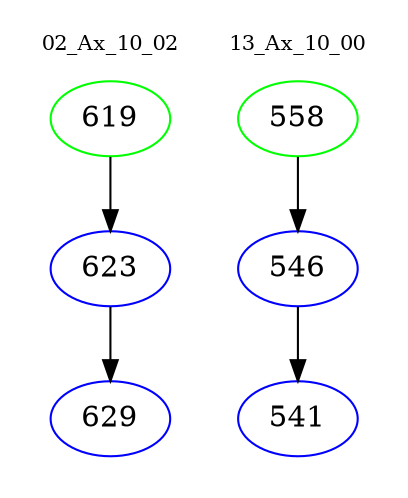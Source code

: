 digraph{
subgraph cluster_0 {
color = white
label = "02_Ax_10_02";
fontsize=10;
T0_619 [label="619", color="green"]
T0_619 -> T0_623 [color="black"]
T0_623 [label="623", color="blue"]
T0_623 -> T0_629 [color="black"]
T0_629 [label="629", color="blue"]
}
subgraph cluster_1 {
color = white
label = "13_Ax_10_00";
fontsize=10;
T1_558 [label="558", color="green"]
T1_558 -> T1_546 [color="black"]
T1_546 [label="546", color="blue"]
T1_546 -> T1_541 [color="black"]
T1_541 [label="541", color="blue"]
}
}

